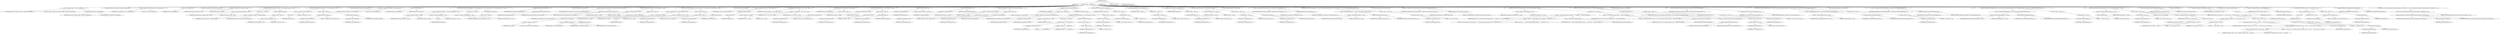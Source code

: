 digraph "execute" {  
"18" [label = <(METHOD,execute)<SUB>47</SUB>> ]
"8" [label = <(PARAM,this)<SUB>47</SUB>> ]
"19" [label = <(BLOCK,&lt;empty&gt;,&lt;empty&gt;)<SUB>47</SUB>> ]
"20" [label = <(log,log(&quot;Using jikes compiler&quot;, Project.MSG_VERBOSE))<SUB>48</SUB>> ]
"21" [label = <(IDENTIFIER,attributes,log(&quot;Using jikes compiler&quot;, Project.MSG_VERBOSE))<SUB>48</SUB>> ]
"22" [label = <(LITERAL,&quot;Using jikes compiler&quot;,log(&quot;Using jikes compiler&quot;, Project.MSG_VERBOSE))<SUB>48</SUB>> ]
"23" [label = <(&lt;operator&gt;.fieldAccess,Project.MSG_VERBOSE)<SUB>48</SUB>> ]
"24" [label = <(IDENTIFIER,Project,log(&quot;Using jikes compiler&quot;, Project.MSG_VERBOSE))<SUB>48</SUB>> ]
"25" [label = <(FIELD_IDENTIFIER,MSG_VERBOSE,MSG_VERBOSE)<SUB>48</SUB>> ]
"4" [label = <(LOCAL,Commandline cmd: org.apache.tools.ant.types.Commandline)> ]
"26" [label = <(&lt;operator&gt;.assignment,Commandline cmd = new Commandline())<SUB>50</SUB>> ]
"27" [label = <(IDENTIFIER,cmd,Commandline cmd = new Commandline())<SUB>50</SUB>> ]
"28" [label = <(&lt;operator&gt;.alloc,new Commandline())<SUB>50</SUB>> ]
"29" [label = <(&lt;init&gt;,new Commandline())<SUB>50</SUB>> ]
"3" [label = <(IDENTIFIER,cmd,new Commandline())<SUB>50</SUB>> ]
"30" [label = <(LOCAL,Path sourcepath: org.apache.tools.ant.types.Path)> ]
"31" [label = <(&lt;operator&gt;.assignment,Path sourcepath = null)<SUB>54</SUB>> ]
"32" [label = <(IDENTIFIER,sourcepath,Path sourcepath = null)<SUB>54</SUB>> ]
"33" [label = <(LITERAL,null,Path sourcepath = null)<SUB>54</SUB>> ]
"34" [label = <(CONTROL_STRUCTURE,if (compileSourcepath != null),if (compileSourcepath != null))<SUB>55</SUB>> ]
"35" [label = <(&lt;operator&gt;.notEquals,compileSourcepath != null)<SUB>55</SUB>> ]
"36" [label = <(IDENTIFIER,compileSourcepath,compileSourcepath != null)<SUB>55</SUB>> ]
"37" [label = <(LITERAL,null,compileSourcepath != null)<SUB>55</SUB>> ]
"38" [label = <(BLOCK,&lt;empty&gt;,&lt;empty&gt;)<SUB>55</SUB>> ]
"39" [label = <(&lt;operator&gt;.assignment,sourcepath = compileSourcepath)<SUB>56</SUB>> ]
"40" [label = <(IDENTIFIER,sourcepath,sourcepath = compileSourcepath)<SUB>56</SUB>> ]
"41" [label = <(IDENTIFIER,compileSourcepath,sourcepath = compileSourcepath)<SUB>56</SUB>> ]
"42" [label = <(CONTROL_STRUCTURE,else,else)<SUB>57</SUB>> ]
"43" [label = <(BLOCK,&lt;empty&gt;,&lt;empty&gt;)<SUB>57</SUB>> ]
"44" [label = <(&lt;operator&gt;.assignment,sourcepath = src)<SUB>58</SUB>> ]
"45" [label = <(IDENTIFIER,sourcepath,sourcepath = src)<SUB>58</SUB>> ]
"46" [label = <(IDENTIFIER,src,sourcepath = src)<SUB>58</SUB>> ]
"47" [label = <(CONTROL_STRUCTURE,if (sourcepath.size() &gt; 0),if (sourcepath.size() &gt; 0))<SUB>62</SUB>> ]
"48" [label = <(&lt;operator&gt;.greaterThan,sourcepath.size() &gt; 0)<SUB>62</SUB>> ]
"49" [label = <(size,size())<SUB>62</SUB>> ]
"50" [label = <(IDENTIFIER,sourcepath,size())<SUB>62</SUB>> ]
"51" [label = <(LITERAL,0,sourcepath.size() &gt; 0)<SUB>62</SUB>> ]
"52" [label = <(BLOCK,&lt;empty&gt;,&lt;empty&gt;)<SUB>62</SUB>> ]
"53" [label = <(setValue,setValue(&quot;-sourcepath&quot;))<SUB>63</SUB>> ]
"54" [label = <(createArgument,createArgument())<SUB>63</SUB>> ]
"55" [label = <(IDENTIFIER,cmd,createArgument())<SUB>63</SUB>> ]
"56" [label = <(LITERAL,&quot;-sourcepath&quot;,setValue(&quot;-sourcepath&quot;))<SUB>63</SUB>> ]
"57" [label = <(setPath,setPath(sourcepath))<SUB>64</SUB>> ]
"58" [label = <(createArgument,createArgument())<SUB>64</SUB>> ]
"59" [label = <(IDENTIFIER,cmd,createArgument())<SUB>64</SUB>> ]
"60" [label = <(IDENTIFIER,sourcepath,setPath(sourcepath))<SUB>64</SUB>> ]
"6" [label = <(LOCAL,Path classpath: org.apache.tools.ant.types.Path)> ]
"61" [label = <(&lt;operator&gt;.assignment,Path classpath = new Path(project))<SUB>67</SUB>> ]
"62" [label = <(IDENTIFIER,classpath,Path classpath = new Path(project))<SUB>67</SUB>> ]
"63" [label = <(&lt;operator&gt;.alloc,new Path(project))<SUB>67</SUB>> ]
"64" [label = <(&lt;init&gt;,new Path(project))<SUB>67</SUB>> ]
"5" [label = <(IDENTIFIER,classpath,new Path(project))<SUB>67</SUB>> ]
"65" [label = <(IDENTIFIER,project,new Path(project))<SUB>67</SUB>> ]
"66" [label = <(CONTROL_STRUCTURE,if (bootclasspath == null || bootclasspath.size() == 0),if (bootclasspath == null || bootclasspath.size() == 0))<SUB>69</SUB>> ]
"67" [label = <(&lt;operator&gt;.logicalOr,bootclasspath == null || bootclasspath.size() == 0)<SUB>69</SUB>> ]
"68" [label = <(&lt;operator&gt;.equals,bootclasspath == null)<SUB>69</SUB>> ]
"69" [label = <(IDENTIFIER,bootclasspath,bootclasspath == null)<SUB>69</SUB>> ]
"70" [label = <(LITERAL,null,bootclasspath == null)<SUB>69</SUB>> ]
"71" [label = <(&lt;operator&gt;.equals,bootclasspath.size() == 0)<SUB>69</SUB>> ]
"72" [label = <(size,size())<SUB>69</SUB>> ]
"73" [label = <(IDENTIFIER,bootclasspath,size())<SUB>69</SUB>> ]
"74" [label = <(LITERAL,0,bootclasspath.size() == 0)<SUB>69</SUB>> ]
"75" [label = <(BLOCK,&lt;empty&gt;,&lt;empty&gt;)<SUB>69</SUB>> ]
"76" [label = <(&lt;operator&gt;.assignment,includeJavaRuntime = true)<SUB>71</SUB>> ]
"77" [label = <(IDENTIFIER,includeJavaRuntime,includeJavaRuntime = true)<SUB>71</SUB>> ]
"78" [label = <(LITERAL,true,includeJavaRuntime = true)<SUB>71</SUB>> ]
"79" [label = <(CONTROL_STRUCTURE,else,else)<SUB>72</SUB>> ]
"80" [label = <(BLOCK,&lt;empty&gt;,&lt;empty&gt;)<SUB>72</SUB>> ]
"81" [label = <(append,append(getCompileClasspath()))<SUB>78</SUB>> ]
"82" [label = <(IDENTIFIER,classpath,append(getCompileClasspath()))<SUB>78</SUB>> ]
"83" [label = <(getCompileClasspath,getCompileClasspath())<SUB>78</SUB>> ]
"7" [label = <(IDENTIFIER,this,getCompileClasspath())<SUB>78</SUB>> ]
"84" [label = <(LOCAL,String jikesPath: java.lang.String)> ]
"85" [label = <(&lt;operator&gt;.assignment,String jikesPath = System.getProperty(&quot;jikes.class.path&quot;))<SUB>81</SUB>> ]
"86" [label = <(IDENTIFIER,jikesPath,String jikesPath = System.getProperty(&quot;jikes.class.path&quot;))<SUB>81</SUB>> ]
"87" [label = <(getProperty,System.getProperty(&quot;jikes.class.path&quot;))<SUB>81</SUB>> ]
"88" [label = <(IDENTIFIER,System,System.getProperty(&quot;jikes.class.path&quot;))<SUB>81</SUB>> ]
"89" [label = <(LITERAL,&quot;jikes.class.path&quot;,System.getProperty(&quot;jikes.class.path&quot;))<SUB>81</SUB>> ]
"90" [label = <(CONTROL_STRUCTURE,if (jikesPath != null),if (jikesPath != null))<SUB>82</SUB>> ]
"91" [label = <(&lt;operator&gt;.notEquals,jikesPath != null)<SUB>82</SUB>> ]
"92" [label = <(IDENTIFIER,jikesPath,jikesPath != null)<SUB>82</SUB>> ]
"93" [label = <(LITERAL,null,jikesPath != null)<SUB>82</SUB>> ]
"94" [label = <(BLOCK,&lt;empty&gt;,&lt;empty&gt;)<SUB>82</SUB>> ]
"95" [label = <(append,append(new Path(project, jikesPath)))<SUB>83</SUB>> ]
"96" [label = <(IDENTIFIER,classpath,append(new Path(project, jikesPath)))<SUB>83</SUB>> ]
"97" [label = <(BLOCK,&lt;empty&gt;,&lt;empty&gt;)<SUB>83</SUB>> ]
"98" [label = <(&lt;operator&gt;.assignment,&lt;empty&gt;)> ]
"99" [label = <(IDENTIFIER,$obj2,&lt;empty&gt;)> ]
"100" [label = <(&lt;operator&gt;.alloc,new Path(project, jikesPath))<SUB>83</SUB>> ]
"101" [label = <(&lt;init&gt;,new Path(project, jikesPath))<SUB>83</SUB>> ]
"102" [label = <(IDENTIFIER,$obj2,new Path(project, jikesPath))> ]
"103" [label = <(IDENTIFIER,project,new Path(project, jikesPath))<SUB>83</SUB>> ]
"104" [label = <(IDENTIFIER,jikesPath,new Path(project, jikesPath))<SUB>83</SUB>> ]
"105" [label = <(IDENTIFIER,$obj2,&lt;empty&gt;)> ]
"106" [label = <(CONTROL_STRUCTURE,if (extdirs != null &amp;&amp; extdirs.size() &gt; 0),if (extdirs != null &amp;&amp; extdirs.size() &gt; 0))<SUB>86</SUB>> ]
"107" [label = <(&lt;operator&gt;.logicalAnd,extdirs != null &amp;&amp; extdirs.size() &gt; 0)<SUB>86</SUB>> ]
"108" [label = <(&lt;operator&gt;.notEquals,extdirs != null)<SUB>86</SUB>> ]
"109" [label = <(IDENTIFIER,extdirs,extdirs != null)<SUB>86</SUB>> ]
"110" [label = <(LITERAL,null,extdirs != null)<SUB>86</SUB>> ]
"111" [label = <(&lt;operator&gt;.greaterThan,extdirs.size() &gt; 0)<SUB>86</SUB>> ]
"112" [label = <(size,size())<SUB>86</SUB>> ]
"113" [label = <(IDENTIFIER,extdirs,size())<SUB>86</SUB>> ]
"114" [label = <(LITERAL,0,extdirs.size() &gt; 0)<SUB>86</SUB>> ]
"115" [label = <(BLOCK,&lt;empty&gt;,&lt;empty&gt;)<SUB>86</SUB>> ]
"116" [label = <(setValue,setValue(&quot;-extdirs&quot;))<SUB>87</SUB>> ]
"117" [label = <(createArgument,createArgument())<SUB>87</SUB>> ]
"118" [label = <(IDENTIFIER,cmd,createArgument())<SUB>87</SUB>> ]
"119" [label = <(LITERAL,&quot;-extdirs&quot;,setValue(&quot;-extdirs&quot;))<SUB>87</SUB>> ]
"120" [label = <(setPath,setPath(extdirs))<SUB>88</SUB>> ]
"121" [label = <(createArgument,createArgument())<SUB>88</SUB>> ]
"122" [label = <(IDENTIFIER,cmd,createArgument())<SUB>88</SUB>> ]
"123" [label = <(IDENTIFIER,extdirs,setPath(extdirs))<SUB>88</SUB>> ]
"124" [label = <(LOCAL,String exec: java.lang.String)> ]
"125" [label = <(&lt;operator&gt;.assignment,String exec = getExecutable())<SUB>91</SUB>> ]
"126" [label = <(IDENTIFIER,exec,String exec = getExecutable())<SUB>91</SUB>> ]
"127" [label = <(getExecutable,getExecutable())<SUB>91</SUB>> ]
"128" [label = <(getJavac,getJavac())<SUB>91</SUB>> ]
"9" [label = <(IDENTIFIER,this,getJavac())<SUB>91</SUB>> ]
"129" [label = <(setExecutable,setExecutable(exec == null ? &quot;jikes&quot; : exec))<SUB>92</SUB>> ]
"130" [label = <(IDENTIFIER,cmd,setExecutable(exec == null ? &quot;jikes&quot; : exec))<SUB>92</SUB>> ]
"131" [label = <(&lt;operator&gt;.conditional,exec == null ? &quot;jikes&quot; : exec)<SUB>92</SUB>> ]
"132" [label = <(&lt;operator&gt;.equals,exec == null)<SUB>92</SUB>> ]
"133" [label = <(IDENTIFIER,exec,exec == null)<SUB>92</SUB>> ]
"134" [label = <(LITERAL,null,exec == null)<SUB>92</SUB>> ]
"135" [label = <(LITERAL,&quot;jikes&quot;,exec == null ? &quot;jikes&quot; : exec)<SUB>92</SUB>> ]
"136" [label = <(IDENTIFIER,exec,exec == null ? &quot;jikes&quot; : exec)<SUB>92</SUB>> ]
"137" [label = <(CONTROL_STRUCTURE,if (deprecation),if (deprecation))<SUB>94</SUB>> ]
"138" [label = <(IDENTIFIER,deprecation,if (deprecation))<SUB>94</SUB>> ]
"139" [label = <(BLOCK,&lt;empty&gt;,&lt;empty&gt;)<SUB>94</SUB>> ]
"140" [label = <(setValue,setValue(&quot;-deprecation&quot;))<SUB>95</SUB>> ]
"141" [label = <(createArgument,createArgument())<SUB>95</SUB>> ]
"142" [label = <(IDENTIFIER,cmd,createArgument())<SUB>95</SUB>> ]
"143" [label = <(LITERAL,&quot;-deprecation&quot;,setValue(&quot;-deprecation&quot;))<SUB>95</SUB>> ]
"144" [label = <(CONTROL_STRUCTURE,if (destDir != null),if (destDir != null))<SUB>98</SUB>> ]
"145" [label = <(&lt;operator&gt;.notEquals,destDir != null)<SUB>98</SUB>> ]
"146" [label = <(IDENTIFIER,destDir,destDir != null)<SUB>98</SUB>> ]
"147" [label = <(LITERAL,null,destDir != null)<SUB>98</SUB>> ]
"148" [label = <(BLOCK,&lt;empty&gt;,&lt;empty&gt;)<SUB>98</SUB>> ]
"149" [label = <(setValue,setValue(&quot;-d&quot;))<SUB>99</SUB>> ]
"150" [label = <(createArgument,createArgument())<SUB>99</SUB>> ]
"151" [label = <(IDENTIFIER,cmd,createArgument())<SUB>99</SUB>> ]
"152" [label = <(LITERAL,&quot;-d&quot;,setValue(&quot;-d&quot;))<SUB>99</SUB>> ]
"153" [label = <(setFile,setFile(destDir))<SUB>100</SUB>> ]
"154" [label = <(createArgument,createArgument())<SUB>100</SUB>> ]
"155" [label = <(IDENTIFIER,cmd,createArgument())<SUB>100</SUB>> ]
"156" [label = <(IDENTIFIER,destDir,setFile(destDir))<SUB>100</SUB>> ]
"157" [label = <(setValue,setValue(&quot;-classpath&quot;))<SUB>103</SUB>> ]
"158" [label = <(createArgument,createArgument())<SUB>103</SUB>> ]
"159" [label = <(IDENTIFIER,cmd,createArgument())<SUB>103</SUB>> ]
"160" [label = <(LITERAL,&quot;-classpath&quot;,setValue(&quot;-classpath&quot;))<SUB>103</SUB>> ]
"161" [label = <(setPath,setPath(classpath))<SUB>104</SUB>> ]
"162" [label = <(createArgument,createArgument())<SUB>104</SUB>> ]
"163" [label = <(IDENTIFIER,cmd,createArgument())<SUB>104</SUB>> ]
"164" [label = <(IDENTIFIER,classpath,setPath(classpath))<SUB>104</SUB>> ]
"165" [label = <(CONTROL_STRUCTURE,if (encoding != null),if (encoding != null))<SUB>106</SUB>> ]
"166" [label = <(&lt;operator&gt;.notEquals,encoding != null)<SUB>106</SUB>> ]
"167" [label = <(IDENTIFIER,encoding,encoding != null)<SUB>106</SUB>> ]
"168" [label = <(LITERAL,null,encoding != null)<SUB>106</SUB>> ]
"169" [label = <(BLOCK,&lt;empty&gt;,&lt;empty&gt;)<SUB>106</SUB>> ]
"170" [label = <(setValue,setValue(&quot;-encoding&quot;))<SUB>107</SUB>> ]
"171" [label = <(createArgument,createArgument())<SUB>107</SUB>> ]
"172" [label = <(IDENTIFIER,cmd,createArgument())<SUB>107</SUB>> ]
"173" [label = <(LITERAL,&quot;-encoding&quot;,setValue(&quot;-encoding&quot;))<SUB>107</SUB>> ]
"174" [label = <(setValue,setValue(encoding))<SUB>108</SUB>> ]
"175" [label = <(createArgument,createArgument())<SUB>108</SUB>> ]
"176" [label = <(IDENTIFIER,cmd,createArgument())<SUB>108</SUB>> ]
"177" [label = <(IDENTIFIER,encoding,setValue(encoding))<SUB>108</SUB>> ]
"178" [label = <(CONTROL_STRUCTURE,if (debug),if (debug))<SUB>110</SUB>> ]
"179" [label = <(IDENTIFIER,debug,if (debug))<SUB>110</SUB>> ]
"180" [label = <(BLOCK,&lt;empty&gt;,&lt;empty&gt;)<SUB>110</SUB>> ]
"181" [label = <(LOCAL,String debugLevel: java.lang.String)> ]
"182" [label = <(&lt;operator&gt;.assignment,String debugLevel = getDebugLevel())<SUB>111</SUB>> ]
"183" [label = <(IDENTIFIER,debugLevel,String debugLevel = getDebugLevel())<SUB>111</SUB>> ]
"184" [label = <(getDebugLevel,getDebugLevel())<SUB>111</SUB>> ]
"185" [label = <(IDENTIFIER,attributes,getDebugLevel())<SUB>111</SUB>> ]
"186" [label = <(CONTROL_STRUCTURE,if (debugLevel != null),if (debugLevel != null))<SUB>112</SUB>> ]
"187" [label = <(&lt;operator&gt;.notEquals,debugLevel != null)<SUB>112</SUB>> ]
"188" [label = <(IDENTIFIER,debugLevel,debugLevel != null)<SUB>112</SUB>> ]
"189" [label = <(LITERAL,null,debugLevel != null)<SUB>112</SUB>> ]
"190" [label = <(BLOCK,&lt;empty&gt;,&lt;empty&gt;)<SUB>112</SUB>> ]
"191" [label = <(setValue,setValue(&quot;-g:&quot; + debugLevel))<SUB>113</SUB>> ]
"192" [label = <(createArgument,createArgument())<SUB>113</SUB>> ]
"193" [label = <(IDENTIFIER,cmd,createArgument())<SUB>113</SUB>> ]
"194" [label = <(&lt;operator&gt;.addition,&quot;-g:&quot; + debugLevel)<SUB>113</SUB>> ]
"195" [label = <(LITERAL,&quot;-g:&quot;,&quot;-g:&quot; + debugLevel)<SUB>113</SUB>> ]
"196" [label = <(IDENTIFIER,debugLevel,&quot;-g:&quot; + debugLevel)<SUB>113</SUB>> ]
"197" [label = <(CONTROL_STRUCTURE,else,else)<SUB>114</SUB>> ]
"198" [label = <(BLOCK,&lt;empty&gt;,&lt;empty&gt;)<SUB>114</SUB>> ]
"199" [label = <(setValue,setValue(&quot;-g&quot;))<SUB>115</SUB>> ]
"200" [label = <(createArgument,createArgument())<SUB>115</SUB>> ]
"201" [label = <(IDENTIFIER,cmd,createArgument())<SUB>115</SUB>> ]
"202" [label = <(LITERAL,&quot;-g&quot;,setValue(&quot;-g&quot;))<SUB>115</SUB>> ]
"203" [label = <(CONTROL_STRUCTURE,else,else)<SUB>117</SUB>> ]
"204" [label = <(BLOCK,&lt;empty&gt;,&lt;empty&gt;)<SUB>117</SUB>> ]
"205" [label = <(setValue,setValue(&quot;-g:none&quot;))<SUB>118</SUB>> ]
"206" [label = <(createArgument,createArgument())<SUB>118</SUB>> ]
"207" [label = <(IDENTIFIER,cmd,createArgument())<SUB>118</SUB>> ]
"208" [label = <(LITERAL,&quot;-g:none&quot;,setValue(&quot;-g:none&quot;))<SUB>118</SUB>> ]
"209" [label = <(CONTROL_STRUCTURE,if (optimize),if (optimize))<SUB>120</SUB>> ]
"210" [label = <(IDENTIFIER,optimize,if (optimize))<SUB>120</SUB>> ]
"211" [label = <(BLOCK,&lt;empty&gt;,&lt;empty&gt;)<SUB>120</SUB>> ]
"212" [label = <(setValue,setValue(&quot;-O&quot;))<SUB>121</SUB>> ]
"213" [label = <(createArgument,createArgument())<SUB>121</SUB>> ]
"214" [label = <(IDENTIFIER,cmd,createArgument())<SUB>121</SUB>> ]
"215" [label = <(LITERAL,&quot;-O&quot;,setValue(&quot;-O&quot;))<SUB>121</SUB>> ]
"216" [label = <(CONTROL_STRUCTURE,if (verbose),if (verbose))<SUB>123</SUB>> ]
"217" [label = <(IDENTIFIER,verbose,if (verbose))<SUB>123</SUB>> ]
"218" [label = <(BLOCK,&lt;empty&gt;,&lt;empty&gt;)<SUB>123</SUB>> ]
"219" [label = <(setValue,setValue(&quot;-verbose&quot;))<SUB>124</SUB>> ]
"220" [label = <(createArgument,createArgument())<SUB>124</SUB>> ]
"221" [label = <(IDENTIFIER,cmd,createArgument())<SUB>124</SUB>> ]
"222" [label = <(LITERAL,&quot;-verbose&quot;,setValue(&quot;-verbose&quot;))<SUB>124</SUB>> ]
"223" [label = <(CONTROL_STRUCTURE,if (depend),if (depend))<SUB>126</SUB>> ]
"224" [label = <(IDENTIFIER,depend,if (depend))<SUB>126</SUB>> ]
"225" [label = <(BLOCK,&lt;empty&gt;,&lt;empty&gt;)<SUB>126</SUB>> ]
"226" [label = <(setValue,setValue(&quot;-depend&quot;))<SUB>127</SUB>> ]
"227" [label = <(createArgument,createArgument())<SUB>127</SUB>> ]
"228" [label = <(IDENTIFIER,cmd,createArgument())<SUB>127</SUB>> ]
"229" [label = <(LITERAL,&quot;-depend&quot;,setValue(&quot;-depend&quot;))<SUB>127</SUB>> ]
"230" [label = <(CONTROL_STRUCTURE,if (target != null),if (target != null))<SUB>130</SUB>> ]
"231" [label = <(&lt;operator&gt;.notEquals,target != null)<SUB>130</SUB>> ]
"232" [label = <(IDENTIFIER,target,target != null)<SUB>130</SUB>> ]
"233" [label = <(LITERAL,null,target != null)<SUB>130</SUB>> ]
"234" [label = <(BLOCK,&lt;empty&gt;,&lt;empty&gt;)<SUB>130</SUB>> ]
"235" [label = <(setValue,setValue(&quot;-target&quot;))<SUB>131</SUB>> ]
"236" [label = <(createArgument,createArgument())<SUB>131</SUB>> ]
"237" [label = <(IDENTIFIER,cmd,createArgument())<SUB>131</SUB>> ]
"238" [label = <(LITERAL,&quot;-target&quot;,setValue(&quot;-target&quot;))<SUB>131</SUB>> ]
"239" [label = <(setValue,setValue(target))<SUB>132</SUB>> ]
"240" [label = <(createArgument,createArgument())<SUB>132</SUB>> ]
"241" [label = <(IDENTIFIER,cmd,createArgument())<SUB>132</SUB>> ]
"242" [label = <(IDENTIFIER,target,setValue(target))<SUB>132</SUB>> ]
"243" [label = <(LOCAL,String emacsProperty: java.lang.String)> ]
"244" [label = <(&lt;operator&gt;.assignment,String emacsProperty = getProperty(&quot;build.compiler.emacs&quot;))<SUB>148</SUB>> ]
"245" [label = <(IDENTIFIER,emacsProperty,String emacsProperty = getProperty(&quot;build.compiler.emacs&quot;))<SUB>148</SUB>> ]
"246" [label = <(getProperty,getProperty(&quot;build.compiler.emacs&quot;))<SUB>148</SUB>> ]
"247" [label = <(IDENTIFIER,project,getProperty(&quot;build.compiler.emacs&quot;))<SUB>148</SUB>> ]
"248" [label = <(LITERAL,&quot;build.compiler.emacs&quot;,getProperty(&quot;build.compiler.emacs&quot;))<SUB>148</SUB>> ]
"249" [label = <(CONTROL_STRUCTURE,if (emacsProperty != null &amp;&amp; Project.toBoolean(emacsProperty)),if (emacsProperty != null &amp;&amp; Project.toBoolean(emacsProperty)))<SUB>149</SUB>> ]
"250" [label = <(&lt;operator&gt;.logicalAnd,emacsProperty != null &amp;&amp; Project.toBoolean(emacsProperty))<SUB>149</SUB>> ]
"251" [label = <(&lt;operator&gt;.notEquals,emacsProperty != null)<SUB>149</SUB>> ]
"252" [label = <(IDENTIFIER,emacsProperty,emacsProperty != null)<SUB>149</SUB>> ]
"253" [label = <(LITERAL,null,emacsProperty != null)<SUB>149</SUB>> ]
"254" [label = <(toBoolean,toBoolean(emacsProperty))<SUB>149</SUB>> ]
"255" [label = <(IDENTIFIER,Project,toBoolean(emacsProperty))<SUB>149</SUB>> ]
"256" [label = <(IDENTIFIER,emacsProperty,toBoolean(emacsProperty))<SUB>149</SUB>> ]
"257" [label = <(BLOCK,&lt;empty&gt;,&lt;empty&gt;)<SUB>149</SUB>> ]
"258" [label = <(setValue,setValue(&quot;+E&quot;))<SUB>150</SUB>> ]
"259" [label = <(createArgument,createArgument())<SUB>150</SUB>> ]
"260" [label = <(IDENTIFIER,cmd,createArgument())<SUB>150</SUB>> ]
"261" [label = <(LITERAL,&quot;+E&quot;,setValue(&quot;+E&quot;))<SUB>150</SUB>> ]
"262" [label = <(LOCAL,String warningsProperty: java.lang.String)> ]
"263" [label = <(&lt;operator&gt;.assignment,String warningsProperty = getProperty(&quot;build.compiler.warnings&quot;))<SUB>159</SUB>> ]
"264" [label = <(IDENTIFIER,warningsProperty,String warningsProperty = getProperty(&quot;build.compiler.warnings&quot;))<SUB>159</SUB>> ]
"265" [label = <(getProperty,getProperty(&quot;build.compiler.warnings&quot;))<SUB>160</SUB>> ]
"266" [label = <(IDENTIFIER,project,getProperty(&quot;build.compiler.warnings&quot;))<SUB>160</SUB>> ]
"267" [label = <(LITERAL,&quot;build.compiler.warnings&quot;,getProperty(&quot;build.compiler.warnings&quot;))<SUB>160</SUB>> ]
"268" [label = <(CONTROL_STRUCTURE,if (warningsProperty != null),if (warningsProperty != null))<SUB>161</SUB>> ]
"269" [label = <(&lt;operator&gt;.notEquals,warningsProperty != null)<SUB>161</SUB>> ]
"270" [label = <(IDENTIFIER,warningsProperty,warningsProperty != null)<SUB>161</SUB>> ]
"271" [label = <(LITERAL,null,warningsProperty != null)<SUB>161</SUB>> ]
"272" [label = <(BLOCK,&lt;empty&gt;,&lt;empty&gt;)<SUB>161</SUB>> ]
"273" [label = <(log,log(&quot;!! the build.compiler.warnings property is &quot; + &quot;deprecated. !!&quot;, Project.MSG_WARN))<SUB>162</SUB>> ]
"274" [label = <(IDENTIFIER,attributes,log(&quot;!! the build.compiler.warnings property is &quot; + &quot;deprecated. !!&quot;, Project.MSG_WARN))<SUB>162</SUB>> ]
"275" [label = <(&lt;operator&gt;.addition,&quot;!! the build.compiler.warnings property is &quot; + &quot;deprecated. !!&quot;)<SUB>162</SUB>> ]
"276" [label = <(LITERAL,&quot;!! the build.compiler.warnings property is &quot;,&quot;!! the build.compiler.warnings property is &quot; + &quot;deprecated. !!&quot;)<SUB>162</SUB>> ]
"277" [label = <(LITERAL,&quot;deprecated. !!&quot;,&quot;!! the build.compiler.warnings property is &quot; + &quot;deprecated. !!&quot;)<SUB>163</SUB>> ]
"278" [label = <(&lt;operator&gt;.fieldAccess,Project.MSG_WARN)<SUB>163</SUB>> ]
"279" [label = <(IDENTIFIER,Project,log(&quot;!! the build.compiler.warnings property is &quot; + &quot;deprecated. !!&quot;, Project.MSG_WARN))<SUB>163</SUB>> ]
"280" [label = <(FIELD_IDENTIFIER,MSG_WARN,MSG_WARN)<SUB>163</SUB>> ]
"281" [label = <(log,log(&quot;!! Use the nowarn attribute instead. !!&quot;, Project.MSG_WARN))<SUB>164</SUB>> ]
"282" [label = <(IDENTIFIER,attributes,log(&quot;!! Use the nowarn attribute instead. !!&quot;, Project.MSG_WARN))<SUB>164</SUB>> ]
"283" [label = <(LITERAL,&quot;!! Use the nowarn attribute instead. !!&quot;,log(&quot;!! Use the nowarn attribute instead. !!&quot;, Project.MSG_WARN))<SUB>164</SUB>> ]
"284" [label = <(&lt;operator&gt;.fieldAccess,Project.MSG_WARN)<SUB>165</SUB>> ]
"285" [label = <(IDENTIFIER,Project,log(&quot;!! Use the nowarn attribute instead. !!&quot;, Project.MSG_WARN))<SUB>165</SUB>> ]
"286" [label = <(FIELD_IDENTIFIER,MSG_WARN,MSG_WARN)<SUB>165</SUB>> ]
"287" [label = <(CONTROL_STRUCTURE,if (!Project.toBoolean(warningsProperty)),if (!Project.toBoolean(warningsProperty)))<SUB>166</SUB>> ]
"288" [label = <(&lt;operator&gt;.logicalNot,!Project.toBoolean(warningsProperty))<SUB>166</SUB>> ]
"289" [label = <(toBoolean,toBoolean(warningsProperty))<SUB>166</SUB>> ]
"290" [label = <(IDENTIFIER,Project,toBoolean(warningsProperty))<SUB>166</SUB>> ]
"291" [label = <(IDENTIFIER,warningsProperty,toBoolean(warningsProperty))<SUB>166</SUB>> ]
"292" [label = <(BLOCK,&lt;empty&gt;,&lt;empty&gt;)<SUB>166</SUB>> ]
"293" [label = <(setValue,setValue(&quot;-nowarn&quot;))<SUB>167</SUB>> ]
"294" [label = <(createArgument,createArgument())<SUB>167</SUB>> ]
"295" [label = <(IDENTIFIER,cmd,createArgument())<SUB>167</SUB>> ]
"296" [label = <(LITERAL,&quot;-nowarn&quot;,setValue(&quot;-nowarn&quot;))<SUB>167</SUB>> ]
"297" [label = <(CONTROL_STRUCTURE,if (attributes.getNowarn()),if (attributes.getNowarn()))<SUB>170</SUB>> ]
"298" [label = <(getNowarn,getNowarn())<SUB>170</SUB>> ]
"299" [label = <(IDENTIFIER,attributes,getNowarn())<SUB>170</SUB>> ]
"300" [label = <(BLOCK,&lt;empty&gt;,&lt;empty&gt;)<SUB>170</SUB>> ]
"301" [label = <(setValue,setValue(&quot;-nowarn&quot;))<SUB>171</SUB>> ]
"302" [label = <(createArgument,createArgument())<SUB>171</SUB>> ]
"303" [label = <(IDENTIFIER,cmd,createArgument())<SUB>171</SUB>> ]
"304" [label = <(LITERAL,&quot;-nowarn&quot;,setValue(&quot;-nowarn&quot;))<SUB>171</SUB>> ]
"305" [label = <(LOCAL,String pedanticProperty: java.lang.String)> ]
"306" [label = <(&lt;operator&gt;.assignment,String pedanticProperty = getProperty(&quot;build.compiler.pedantic&quot;))<SUB>177</SUB>> ]
"307" [label = <(IDENTIFIER,pedanticProperty,String pedanticProperty = getProperty(&quot;build.compiler.pedantic&quot;))<SUB>177</SUB>> ]
"308" [label = <(getProperty,getProperty(&quot;build.compiler.pedantic&quot;))<SUB>178</SUB>> ]
"309" [label = <(IDENTIFIER,project,getProperty(&quot;build.compiler.pedantic&quot;))<SUB>178</SUB>> ]
"310" [label = <(LITERAL,&quot;build.compiler.pedantic&quot;,getProperty(&quot;build.compiler.pedantic&quot;))<SUB>178</SUB>> ]
"311" [label = <(CONTROL_STRUCTURE,if (pedanticProperty != null &amp;&amp; Project.toBoolean(pedanticProperty)),if (pedanticProperty != null &amp;&amp; Project.toBoolean(pedanticProperty)))<SUB>179</SUB>> ]
"312" [label = <(&lt;operator&gt;.logicalAnd,pedanticProperty != null &amp;&amp; Project.toBoolean(pedanticProperty))<SUB>179</SUB>> ]
"313" [label = <(&lt;operator&gt;.notEquals,pedanticProperty != null)<SUB>179</SUB>> ]
"314" [label = <(IDENTIFIER,pedanticProperty,pedanticProperty != null)<SUB>179</SUB>> ]
"315" [label = <(LITERAL,null,pedanticProperty != null)<SUB>179</SUB>> ]
"316" [label = <(toBoolean,toBoolean(pedanticProperty))<SUB>179</SUB>> ]
"317" [label = <(IDENTIFIER,Project,toBoolean(pedanticProperty))<SUB>179</SUB>> ]
"318" [label = <(IDENTIFIER,pedanticProperty,toBoolean(pedanticProperty))<SUB>179</SUB>> ]
"319" [label = <(BLOCK,&lt;empty&gt;,&lt;empty&gt;)<SUB>179</SUB>> ]
"320" [label = <(setValue,setValue(&quot;+P&quot;))<SUB>180</SUB>> ]
"321" [label = <(createArgument,createArgument())<SUB>180</SUB>> ]
"322" [label = <(IDENTIFIER,cmd,createArgument())<SUB>180</SUB>> ]
"323" [label = <(LITERAL,&quot;+P&quot;,setValue(&quot;+P&quot;))<SUB>180</SUB>> ]
"324" [label = <(LOCAL,String fullDependProperty: java.lang.String)> ]
"325" [label = <(&lt;operator&gt;.assignment,String fullDependProperty = getProperty(&quot;build.compiler.fulldepend&quot;))<SUB>188</SUB>> ]
"326" [label = <(IDENTIFIER,fullDependProperty,String fullDependProperty = getProperty(&quot;build.compiler.fulldepend&quot;))<SUB>188</SUB>> ]
"327" [label = <(getProperty,getProperty(&quot;build.compiler.fulldepend&quot;))<SUB>189</SUB>> ]
"328" [label = <(IDENTIFIER,project,getProperty(&quot;build.compiler.fulldepend&quot;))<SUB>189</SUB>> ]
"329" [label = <(LITERAL,&quot;build.compiler.fulldepend&quot;,getProperty(&quot;build.compiler.fulldepend&quot;))<SUB>189</SUB>> ]
"330" [label = <(CONTROL_STRUCTURE,if (fullDependProperty != null &amp;&amp; Project.toBoolean(fullDependProperty)),if (fullDependProperty != null &amp;&amp; Project.toBoolean(fullDependProperty)))<SUB>190</SUB>> ]
"331" [label = <(&lt;operator&gt;.logicalAnd,fullDependProperty != null &amp;&amp; Project.toBoolean(fullDependProperty))<SUB>190</SUB>> ]
"332" [label = <(&lt;operator&gt;.notEquals,fullDependProperty != null)<SUB>190</SUB>> ]
"333" [label = <(IDENTIFIER,fullDependProperty,fullDependProperty != null)<SUB>190</SUB>> ]
"334" [label = <(LITERAL,null,fullDependProperty != null)<SUB>190</SUB>> ]
"335" [label = <(toBoolean,toBoolean(fullDependProperty))<SUB>191</SUB>> ]
"336" [label = <(IDENTIFIER,Project,toBoolean(fullDependProperty))<SUB>191</SUB>> ]
"337" [label = <(IDENTIFIER,fullDependProperty,toBoolean(fullDependProperty))<SUB>191</SUB>> ]
"338" [label = <(BLOCK,&lt;empty&gt;,&lt;empty&gt;)<SUB>191</SUB>> ]
"339" [label = <(setValue,setValue(&quot;+F&quot;))<SUB>192</SUB>> ]
"340" [label = <(createArgument,createArgument())<SUB>192</SUB>> ]
"341" [label = <(IDENTIFIER,cmd,createArgument())<SUB>192</SUB>> ]
"342" [label = <(LITERAL,&quot;+F&quot;,setValue(&quot;+F&quot;))<SUB>192</SUB>> ]
"343" [label = <(CONTROL_STRUCTURE,if (attributes.getSource() != null),if (attributes.getSource() != null))<SUB>195</SUB>> ]
"344" [label = <(&lt;operator&gt;.notEquals,attributes.getSource() != null)<SUB>195</SUB>> ]
"345" [label = <(getSource,getSource())<SUB>195</SUB>> ]
"346" [label = <(IDENTIFIER,attributes,getSource())<SUB>195</SUB>> ]
"347" [label = <(LITERAL,null,attributes.getSource() != null)<SUB>195</SUB>> ]
"348" [label = <(BLOCK,&lt;empty&gt;,&lt;empty&gt;)<SUB>195</SUB>> ]
"349" [label = <(setValue,setValue(&quot;-source&quot;))<SUB>196</SUB>> ]
"350" [label = <(createArgument,createArgument())<SUB>196</SUB>> ]
"351" [label = <(IDENTIFIER,cmd,createArgument())<SUB>196</SUB>> ]
"352" [label = <(LITERAL,&quot;-source&quot;,setValue(&quot;-source&quot;))<SUB>196</SUB>> ]
"353" [label = <(LOCAL,String source: java.lang.String)> ]
"354" [label = <(&lt;operator&gt;.assignment,String source = getSource())<SUB>197</SUB>> ]
"355" [label = <(IDENTIFIER,source,String source = getSource())<SUB>197</SUB>> ]
"356" [label = <(getSource,getSource())<SUB>197</SUB>> ]
"357" [label = <(IDENTIFIER,attributes,getSource())<SUB>197</SUB>> ]
"358" [label = <(CONTROL_STRUCTURE,if (source.equals(&quot;1.1&quot;) || source.equals(&quot;1.2&quot;)),if (source.equals(&quot;1.1&quot;) || source.equals(&quot;1.2&quot;)))<SUB>198</SUB>> ]
"359" [label = <(&lt;operator&gt;.logicalOr,source.equals(&quot;1.1&quot;) || source.equals(&quot;1.2&quot;))<SUB>198</SUB>> ]
"360" [label = <(equals,source.equals(&quot;1.1&quot;))<SUB>198</SUB>> ]
"361" [label = <(IDENTIFIER,source,source.equals(&quot;1.1&quot;))<SUB>198</SUB>> ]
"362" [label = <(LITERAL,&quot;1.1&quot;,source.equals(&quot;1.1&quot;))<SUB>198</SUB>> ]
"363" [label = <(equals,source.equals(&quot;1.2&quot;))<SUB>198</SUB>> ]
"364" [label = <(IDENTIFIER,source,source.equals(&quot;1.2&quot;))<SUB>198</SUB>> ]
"365" [label = <(LITERAL,&quot;1.2&quot;,source.equals(&quot;1.2&quot;))<SUB>198</SUB>> ]
"366" [label = <(BLOCK,&lt;empty&gt;,&lt;empty&gt;)<SUB>198</SUB>> ]
"367" [label = <(log,log(&quot;Jikes doesn't support '-source &quot; + source + &quot;', will use '-source 1.3' instead&quot;))<SUB>201</SUB>> ]
"368" [label = <(IDENTIFIER,attributes,log(&quot;Jikes doesn't support '-source &quot; + source + &quot;', will use '-source 1.3' instead&quot;))<SUB>201</SUB>> ]
"369" [label = <(&lt;operator&gt;.addition,&quot;Jikes doesn't support '-source &quot; + source + &quot;', will use '-source 1.3' instead&quot;)<SUB>201</SUB>> ]
"370" [label = <(&lt;operator&gt;.addition,&quot;Jikes doesn't support '-source &quot; + source)<SUB>201</SUB>> ]
"371" [label = <(LITERAL,&quot;Jikes doesn't support '-source &quot;,&quot;Jikes doesn't support '-source &quot; + source)<SUB>201</SUB>> ]
"372" [label = <(IDENTIFIER,source,&quot;Jikes doesn't support '-source &quot; + source)<SUB>202</SUB>> ]
"373" [label = <(LITERAL,&quot;', will use '-source 1.3' instead&quot;,&quot;Jikes doesn't support '-source &quot; + source + &quot;', will use '-source 1.3' instead&quot;)<SUB>202</SUB>> ]
"374" [label = <(setValue,setValue(&quot;1.3&quot;))<SUB>203</SUB>> ]
"375" [label = <(createArgument,createArgument())<SUB>203</SUB>> ]
"376" [label = <(IDENTIFIER,cmd,createArgument())<SUB>203</SUB>> ]
"377" [label = <(LITERAL,&quot;1.3&quot;,setValue(&quot;1.3&quot;))<SUB>203</SUB>> ]
"378" [label = <(CONTROL_STRUCTURE,else,else)<SUB>204</SUB>> ]
"379" [label = <(BLOCK,&lt;empty&gt;,&lt;empty&gt;)<SUB>204</SUB>> ]
"380" [label = <(setValue,setValue(source))<SUB>205</SUB>> ]
"381" [label = <(createArgument,createArgument())<SUB>205</SUB>> ]
"382" [label = <(IDENTIFIER,cmd,createArgument())<SUB>205</SUB>> ]
"383" [label = <(IDENTIFIER,source,setValue(source))<SUB>205</SUB>> ]
"384" [label = <(addCurrentCompilerArgs,addCurrentCompilerArgs(cmd))<SUB>209</SUB>> ]
"10" [label = <(IDENTIFIER,this,addCurrentCompilerArgs(cmd))<SUB>209</SUB>> ]
"385" [label = <(IDENTIFIER,cmd,addCurrentCompilerArgs(cmd))<SUB>209</SUB>> ]
"386" [label = <(LOCAL,int firstFileName: int)> ]
"387" [label = <(&lt;operator&gt;.assignment,int firstFileName = size())<SUB>211</SUB>> ]
"388" [label = <(IDENTIFIER,firstFileName,int firstFileName = size())<SUB>211</SUB>> ]
"389" [label = <(size,size())<SUB>211</SUB>> ]
"390" [label = <(IDENTIFIER,cmd,size())<SUB>211</SUB>> ]
"391" [label = <(LOCAL,Path boot: org.apache.tools.ant.types.Path)> ]
"392" [label = <(&lt;operator&gt;.assignment,Path boot = getBootClassPath())<SUB>213</SUB>> ]
"393" [label = <(IDENTIFIER,boot,Path boot = getBootClassPath())<SUB>213</SUB>> ]
"394" [label = <(getBootClassPath,getBootClassPath())<SUB>213</SUB>> ]
"11" [label = <(IDENTIFIER,this,getBootClassPath())<SUB>213</SUB>> ]
"395" [label = <(CONTROL_STRUCTURE,if (boot.size() &gt; 0),if (boot.size() &gt; 0))<SUB>214</SUB>> ]
"396" [label = <(&lt;operator&gt;.greaterThan,boot.size() &gt; 0)<SUB>214</SUB>> ]
"397" [label = <(size,size())<SUB>214</SUB>> ]
"398" [label = <(IDENTIFIER,boot,size())<SUB>214</SUB>> ]
"399" [label = <(LITERAL,0,boot.size() &gt; 0)<SUB>214</SUB>> ]
"400" [label = <(BLOCK,&lt;empty&gt;,&lt;empty&gt;)<SUB>214</SUB>> ]
"401" [label = <(setValue,setValue(&quot;-bootclasspath&quot;))<SUB>215</SUB>> ]
"402" [label = <(createArgument,createArgument())<SUB>215</SUB>> ]
"403" [label = <(IDENTIFIER,cmd,createArgument())<SUB>215</SUB>> ]
"404" [label = <(LITERAL,&quot;-bootclasspath&quot;,setValue(&quot;-bootclasspath&quot;))<SUB>215</SUB>> ]
"405" [label = <(setPath,setPath(boot))<SUB>216</SUB>> ]
"406" [label = <(createArgument,createArgument())<SUB>216</SUB>> ]
"407" [label = <(IDENTIFIER,cmd,createArgument())<SUB>216</SUB>> ]
"408" [label = <(IDENTIFIER,boot,setPath(boot))<SUB>216</SUB>> ]
"409" [label = <(logAndAddFilesToCompile,logAndAddFilesToCompile(cmd))<SUB>219</SUB>> ]
"12" [label = <(IDENTIFIER,this,logAndAddFilesToCompile(cmd))<SUB>219</SUB>> ]
"410" [label = <(IDENTIFIER,cmd,logAndAddFilesToCompile(cmd))<SUB>219</SUB>> ]
"411" [label = <(RETURN,return executeExternalCompile(cmd.getCommandline(), firstFileName) == 0;,return executeExternalCompile(cmd.getCommandline(), firstFileName) == 0;)<SUB>221</SUB>> ]
"412" [label = <(&lt;operator&gt;.equals,executeExternalCompile(cmd.getCommandline(), firstFileName) == 0)<SUB>222</SUB>> ]
"413" [label = <(executeExternalCompile,executeExternalCompile(cmd.getCommandline(), firstFileName))<SUB>222</SUB>> ]
"13" [label = <(IDENTIFIER,this,executeExternalCompile(cmd.getCommandline(), firstFileName))<SUB>222</SUB>> ]
"414" [label = <(getCommandline,getCommandline())<SUB>222</SUB>> ]
"415" [label = <(IDENTIFIER,cmd,getCommandline())<SUB>222</SUB>> ]
"416" [label = <(IDENTIFIER,firstFileName,executeExternalCompile(cmd.getCommandline(), firstFileName))<SUB>222</SUB>> ]
"417" [label = <(LITERAL,0,executeExternalCompile(cmd.getCommandline(), firstFileName) == 0)<SUB>222</SUB>> ]
"418" [label = <(MODIFIER,PUBLIC)> ]
"419" [label = <(MODIFIER,VIRTUAL)> ]
"420" [label = <(METHOD_RETURN,boolean)<SUB>47</SUB>> ]
  "18" -> "8" 
  "18" -> "19" 
  "18" -> "418" 
  "18" -> "419" 
  "18" -> "420" 
  "19" -> "20" 
  "19" -> "4" 
  "19" -> "26" 
  "19" -> "29" 
  "19" -> "30" 
  "19" -> "31" 
  "19" -> "34" 
  "19" -> "47" 
  "19" -> "6" 
  "19" -> "61" 
  "19" -> "64" 
  "19" -> "66" 
  "19" -> "81" 
  "19" -> "84" 
  "19" -> "85" 
  "19" -> "90" 
  "19" -> "106" 
  "19" -> "124" 
  "19" -> "125" 
  "19" -> "129" 
  "19" -> "137" 
  "19" -> "144" 
  "19" -> "157" 
  "19" -> "161" 
  "19" -> "165" 
  "19" -> "178" 
  "19" -> "209" 
  "19" -> "216" 
  "19" -> "223" 
  "19" -> "230" 
  "19" -> "243" 
  "19" -> "244" 
  "19" -> "249" 
  "19" -> "262" 
  "19" -> "263" 
  "19" -> "268" 
  "19" -> "297" 
  "19" -> "305" 
  "19" -> "306" 
  "19" -> "311" 
  "19" -> "324" 
  "19" -> "325" 
  "19" -> "330" 
  "19" -> "343" 
  "19" -> "384" 
  "19" -> "386" 
  "19" -> "387" 
  "19" -> "391" 
  "19" -> "392" 
  "19" -> "395" 
  "19" -> "409" 
  "19" -> "411" 
  "20" -> "21" 
  "20" -> "22" 
  "20" -> "23" 
  "23" -> "24" 
  "23" -> "25" 
  "26" -> "27" 
  "26" -> "28" 
  "29" -> "3" 
  "31" -> "32" 
  "31" -> "33" 
  "34" -> "35" 
  "34" -> "38" 
  "34" -> "42" 
  "35" -> "36" 
  "35" -> "37" 
  "38" -> "39" 
  "39" -> "40" 
  "39" -> "41" 
  "42" -> "43" 
  "43" -> "44" 
  "44" -> "45" 
  "44" -> "46" 
  "47" -> "48" 
  "47" -> "52" 
  "48" -> "49" 
  "48" -> "51" 
  "49" -> "50" 
  "52" -> "53" 
  "52" -> "57" 
  "53" -> "54" 
  "53" -> "56" 
  "54" -> "55" 
  "57" -> "58" 
  "57" -> "60" 
  "58" -> "59" 
  "61" -> "62" 
  "61" -> "63" 
  "64" -> "5" 
  "64" -> "65" 
  "66" -> "67" 
  "66" -> "75" 
  "66" -> "79" 
  "67" -> "68" 
  "67" -> "71" 
  "68" -> "69" 
  "68" -> "70" 
  "71" -> "72" 
  "71" -> "74" 
  "72" -> "73" 
  "75" -> "76" 
  "76" -> "77" 
  "76" -> "78" 
  "79" -> "80" 
  "81" -> "82" 
  "81" -> "83" 
  "83" -> "7" 
  "85" -> "86" 
  "85" -> "87" 
  "87" -> "88" 
  "87" -> "89" 
  "90" -> "91" 
  "90" -> "94" 
  "91" -> "92" 
  "91" -> "93" 
  "94" -> "95" 
  "95" -> "96" 
  "95" -> "97" 
  "97" -> "98" 
  "97" -> "101" 
  "97" -> "105" 
  "98" -> "99" 
  "98" -> "100" 
  "101" -> "102" 
  "101" -> "103" 
  "101" -> "104" 
  "106" -> "107" 
  "106" -> "115" 
  "107" -> "108" 
  "107" -> "111" 
  "108" -> "109" 
  "108" -> "110" 
  "111" -> "112" 
  "111" -> "114" 
  "112" -> "113" 
  "115" -> "116" 
  "115" -> "120" 
  "116" -> "117" 
  "116" -> "119" 
  "117" -> "118" 
  "120" -> "121" 
  "120" -> "123" 
  "121" -> "122" 
  "125" -> "126" 
  "125" -> "127" 
  "127" -> "128" 
  "128" -> "9" 
  "129" -> "130" 
  "129" -> "131" 
  "131" -> "132" 
  "131" -> "135" 
  "131" -> "136" 
  "132" -> "133" 
  "132" -> "134" 
  "137" -> "138" 
  "137" -> "139" 
  "139" -> "140" 
  "140" -> "141" 
  "140" -> "143" 
  "141" -> "142" 
  "144" -> "145" 
  "144" -> "148" 
  "145" -> "146" 
  "145" -> "147" 
  "148" -> "149" 
  "148" -> "153" 
  "149" -> "150" 
  "149" -> "152" 
  "150" -> "151" 
  "153" -> "154" 
  "153" -> "156" 
  "154" -> "155" 
  "157" -> "158" 
  "157" -> "160" 
  "158" -> "159" 
  "161" -> "162" 
  "161" -> "164" 
  "162" -> "163" 
  "165" -> "166" 
  "165" -> "169" 
  "166" -> "167" 
  "166" -> "168" 
  "169" -> "170" 
  "169" -> "174" 
  "170" -> "171" 
  "170" -> "173" 
  "171" -> "172" 
  "174" -> "175" 
  "174" -> "177" 
  "175" -> "176" 
  "178" -> "179" 
  "178" -> "180" 
  "178" -> "203" 
  "180" -> "181" 
  "180" -> "182" 
  "180" -> "186" 
  "182" -> "183" 
  "182" -> "184" 
  "184" -> "185" 
  "186" -> "187" 
  "186" -> "190" 
  "186" -> "197" 
  "187" -> "188" 
  "187" -> "189" 
  "190" -> "191" 
  "191" -> "192" 
  "191" -> "194" 
  "192" -> "193" 
  "194" -> "195" 
  "194" -> "196" 
  "197" -> "198" 
  "198" -> "199" 
  "199" -> "200" 
  "199" -> "202" 
  "200" -> "201" 
  "203" -> "204" 
  "204" -> "205" 
  "205" -> "206" 
  "205" -> "208" 
  "206" -> "207" 
  "209" -> "210" 
  "209" -> "211" 
  "211" -> "212" 
  "212" -> "213" 
  "212" -> "215" 
  "213" -> "214" 
  "216" -> "217" 
  "216" -> "218" 
  "218" -> "219" 
  "219" -> "220" 
  "219" -> "222" 
  "220" -> "221" 
  "223" -> "224" 
  "223" -> "225" 
  "225" -> "226" 
  "226" -> "227" 
  "226" -> "229" 
  "227" -> "228" 
  "230" -> "231" 
  "230" -> "234" 
  "231" -> "232" 
  "231" -> "233" 
  "234" -> "235" 
  "234" -> "239" 
  "235" -> "236" 
  "235" -> "238" 
  "236" -> "237" 
  "239" -> "240" 
  "239" -> "242" 
  "240" -> "241" 
  "244" -> "245" 
  "244" -> "246" 
  "246" -> "247" 
  "246" -> "248" 
  "249" -> "250" 
  "249" -> "257" 
  "250" -> "251" 
  "250" -> "254" 
  "251" -> "252" 
  "251" -> "253" 
  "254" -> "255" 
  "254" -> "256" 
  "257" -> "258" 
  "258" -> "259" 
  "258" -> "261" 
  "259" -> "260" 
  "263" -> "264" 
  "263" -> "265" 
  "265" -> "266" 
  "265" -> "267" 
  "268" -> "269" 
  "268" -> "272" 
  "269" -> "270" 
  "269" -> "271" 
  "272" -> "273" 
  "272" -> "281" 
  "272" -> "287" 
  "273" -> "274" 
  "273" -> "275" 
  "273" -> "278" 
  "275" -> "276" 
  "275" -> "277" 
  "278" -> "279" 
  "278" -> "280" 
  "281" -> "282" 
  "281" -> "283" 
  "281" -> "284" 
  "284" -> "285" 
  "284" -> "286" 
  "287" -> "288" 
  "287" -> "292" 
  "288" -> "289" 
  "289" -> "290" 
  "289" -> "291" 
  "292" -> "293" 
  "293" -> "294" 
  "293" -> "296" 
  "294" -> "295" 
  "297" -> "298" 
  "297" -> "300" 
  "298" -> "299" 
  "300" -> "301" 
  "301" -> "302" 
  "301" -> "304" 
  "302" -> "303" 
  "306" -> "307" 
  "306" -> "308" 
  "308" -> "309" 
  "308" -> "310" 
  "311" -> "312" 
  "311" -> "319" 
  "312" -> "313" 
  "312" -> "316" 
  "313" -> "314" 
  "313" -> "315" 
  "316" -> "317" 
  "316" -> "318" 
  "319" -> "320" 
  "320" -> "321" 
  "320" -> "323" 
  "321" -> "322" 
  "325" -> "326" 
  "325" -> "327" 
  "327" -> "328" 
  "327" -> "329" 
  "330" -> "331" 
  "330" -> "338" 
  "331" -> "332" 
  "331" -> "335" 
  "332" -> "333" 
  "332" -> "334" 
  "335" -> "336" 
  "335" -> "337" 
  "338" -> "339" 
  "339" -> "340" 
  "339" -> "342" 
  "340" -> "341" 
  "343" -> "344" 
  "343" -> "348" 
  "344" -> "345" 
  "344" -> "347" 
  "345" -> "346" 
  "348" -> "349" 
  "348" -> "353" 
  "348" -> "354" 
  "348" -> "358" 
  "349" -> "350" 
  "349" -> "352" 
  "350" -> "351" 
  "354" -> "355" 
  "354" -> "356" 
  "356" -> "357" 
  "358" -> "359" 
  "358" -> "366" 
  "358" -> "378" 
  "359" -> "360" 
  "359" -> "363" 
  "360" -> "361" 
  "360" -> "362" 
  "363" -> "364" 
  "363" -> "365" 
  "366" -> "367" 
  "366" -> "374" 
  "367" -> "368" 
  "367" -> "369" 
  "369" -> "370" 
  "369" -> "373" 
  "370" -> "371" 
  "370" -> "372" 
  "374" -> "375" 
  "374" -> "377" 
  "375" -> "376" 
  "378" -> "379" 
  "379" -> "380" 
  "380" -> "381" 
  "380" -> "383" 
  "381" -> "382" 
  "384" -> "10" 
  "384" -> "385" 
  "387" -> "388" 
  "387" -> "389" 
  "389" -> "390" 
  "392" -> "393" 
  "392" -> "394" 
  "394" -> "11" 
  "395" -> "396" 
  "395" -> "400" 
  "396" -> "397" 
  "396" -> "399" 
  "397" -> "398" 
  "400" -> "401" 
  "400" -> "405" 
  "401" -> "402" 
  "401" -> "404" 
  "402" -> "403" 
  "405" -> "406" 
  "405" -> "408" 
  "406" -> "407" 
  "409" -> "12" 
  "409" -> "410" 
  "411" -> "412" 
  "412" -> "413" 
  "412" -> "417" 
  "413" -> "13" 
  "413" -> "414" 
  "413" -> "416" 
  "414" -> "415" 
}
